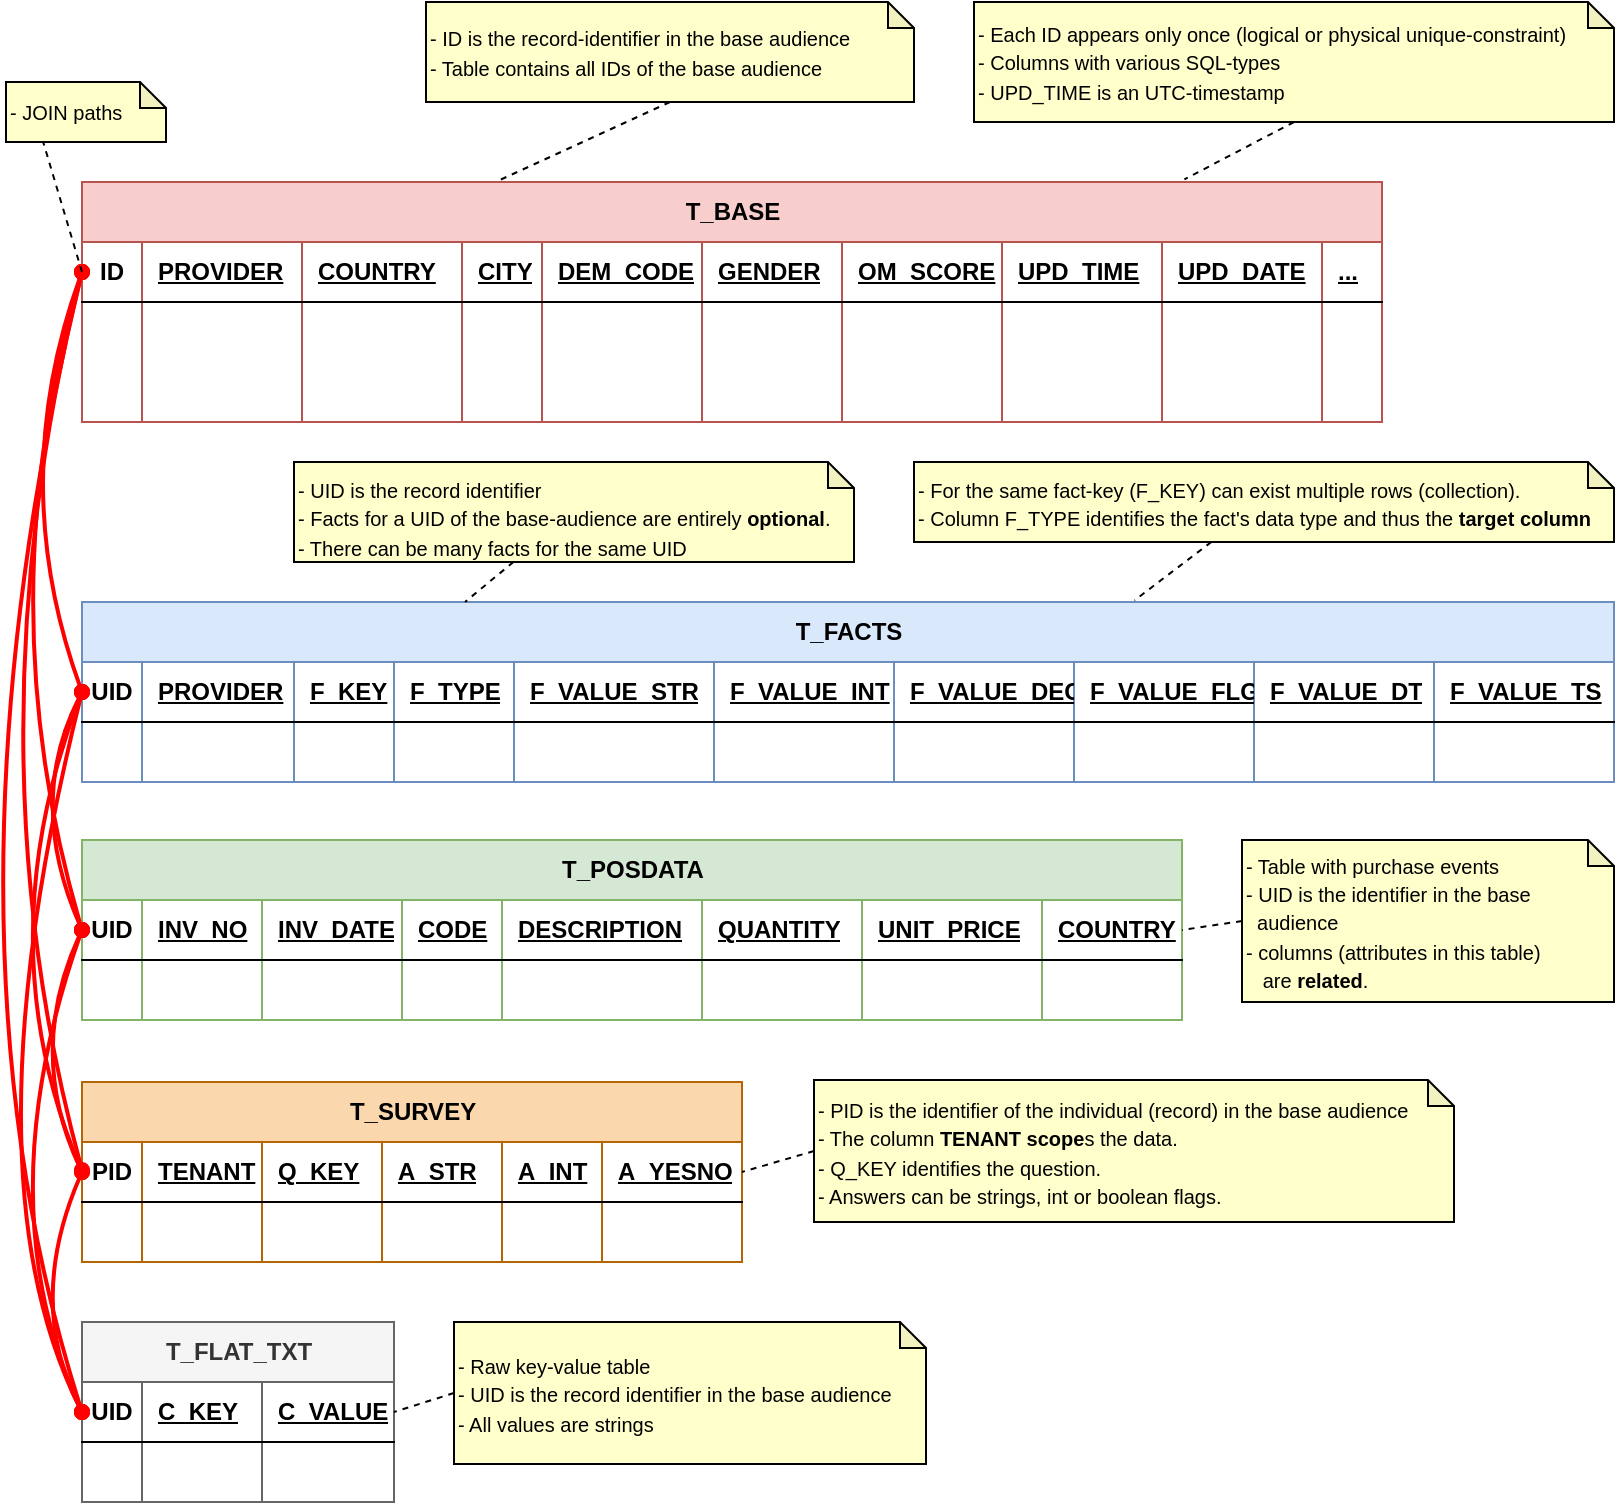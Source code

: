 <mxfile version="24.7.17">
  <diagram name="Overview" id="B6yHBA0yNes8BWCViT4E">
    <mxGraphModel dx="2382" dy="1668" grid="1" gridSize="10" guides="1" tooltips="1" connect="1" arrows="1" fold="1" page="1" pageScale="1" pageWidth="827" pageHeight="1169" math="0" shadow="0">
      <root>
        <mxCell id="0" />
        <mxCell id="1" parent="0" />
        <mxCell id="ZQgHA6llvRQHb0JGIl1u-1" value="T_BASE" style="shape=table;startSize=30;container=1;collapsible=1;childLayout=tableLayout;fixedRows=1;rowLines=0;fontStyle=1;align=center;resizeLast=1;html=1;fillColor=#f8cecc;strokeColor=#b85450;" vertex="1" parent="1">
          <mxGeometry x="48" y="160" width="650" height="120" as="geometry" />
        </mxCell>
        <mxCell id="ZQgHA6llvRQHb0JGIl1u-2" value="" style="shape=tableRow;horizontal=0;startSize=0;swimlaneHead=0;swimlaneBody=0;fillColor=none;collapsible=0;dropTarget=0;points=[[0,0.5],[1,0.5]];portConstraint=eastwest;top=0;left=0;right=0;bottom=1;" vertex="1" parent="ZQgHA6llvRQHb0JGIl1u-1">
          <mxGeometry y="30" width="650" height="30" as="geometry" />
        </mxCell>
        <mxCell id="ZQgHA6llvRQHb0JGIl1u-3" value="ID" style="shape=partialRectangle;connectable=0;fillColor=none;top=0;left=0;bottom=0;right=0;fontStyle=1;overflow=hidden;whiteSpace=wrap;html=1;" vertex="1" parent="ZQgHA6llvRQHb0JGIl1u-2">
          <mxGeometry width="30" height="30" as="geometry">
            <mxRectangle width="30" height="30" as="alternateBounds" />
          </mxGeometry>
        </mxCell>
        <mxCell id="ZQgHA6llvRQHb0JGIl1u-4" value="PROVIDER" style="shape=partialRectangle;connectable=0;fillColor=none;top=0;left=0;bottom=0;right=0;align=left;spacingLeft=6;fontStyle=5;overflow=hidden;whiteSpace=wrap;html=1;" vertex="1" parent="ZQgHA6llvRQHb0JGIl1u-2">
          <mxGeometry x="30" width="80" height="30" as="geometry">
            <mxRectangle width="80" height="30" as="alternateBounds" />
          </mxGeometry>
        </mxCell>
        <mxCell id="ZQgHA6llvRQHb0JGIl1u-14" value="COUNTRY" style="shape=partialRectangle;connectable=0;fillColor=none;top=0;left=0;bottom=0;right=0;align=left;spacingLeft=6;fontStyle=5;overflow=hidden;whiteSpace=wrap;html=1;" vertex="1" parent="ZQgHA6llvRQHb0JGIl1u-2">
          <mxGeometry x="110" width="80" height="30" as="geometry">
            <mxRectangle width="80" height="30" as="alternateBounds" />
          </mxGeometry>
        </mxCell>
        <mxCell id="ZQgHA6llvRQHb0JGIl1u-22" value="CITY" style="shape=partialRectangle;connectable=0;fillColor=none;top=0;left=0;bottom=0;right=0;align=left;spacingLeft=6;fontStyle=5;overflow=hidden;whiteSpace=wrap;html=1;" vertex="1" parent="ZQgHA6llvRQHb0JGIl1u-2">
          <mxGeometry x="190" width="40" height="30" as="geometry">
            <mxRectangle width="40" height="30" as="alternateBounds" />
          </mxGeometry>
        </mxCell>
        <mxCell id="ZQgHA6llvRQHb0JGIl1u-26" value="DEM_CODE" style="shape=partialRectangle;connectable=0;fillColor=none;top=0;left=0;bottom=0;right=0;align=left;spacingLeft=6;fontStyle=5;overflow=hidden;whiteSpace=wrap;html=1;" vertex="1" parent="ZQgHA6llvRQHb0JGIl1u-2">
          <mxGeometry x="230" width="80" height="30" as="geometry">
            <mxRectangle width="80" height="30" as="alternateBounds" />
          </mxGeometry>
        </mxCell>
        <mxCell id="ZQgHA6llvRQHb0JGIl1u-30" value="GENDER" style="shape=partialRectangle;connectable=0;fillColor=none;top=0;left=0;bottom=0;right=0;align=left;spacingLeft=6;fontStyle=5;overflow=hidden;whiteSpace=wrap;html=1;" vertex="1" parent="ZQgHA6llvRQHb0JGIl1u-2">
          <mxGeometry x="310" width="70" height="30" as="geometry">
            <mxRectangle width="70" height="30" as="alternateBounds" />
          </mxGeometry>
        </mxCell>
        <mxCell id="ZQgHA6llvRQHb0JGIl1u-34" value="OM_SCORE" style="shape=partialRectangle;connectable=0;fillColor=none;top=0;left=0;bottom=0;right=0;align=left;spacingLeft=6;fontStyle=5;overflow=hidden;whiteSpace=wrap;html=1;" vertex="1" parent="ZQgHA6llvRQHb0JGIl1u-2">
          <mxGeometry x="380" width="80" height="30" as="geometry">
            <mxRectangle width="80" height="30" as="alternateBounds" />
          </mxGeometry>
        </mxCell>
        <mxCell id="ZQgHA6llvRQHb0JGIl1u-38" value="UPD_TIME" style="shape=partialRectangle;connectable=0;fillColor=none;top=0;left=0;bottom=0;right=0;align=left;spacingLeft=6;fontStyle=5;overflow=hidden;whiteSpace=wrap;html=1;" vertex="1" parent="ZQgHA6llvRQHb0JGIl1u-2">
          <mxGeometry x="460" width="80" height="30" as="geometry">
            <mxRectangle width="80" height="30" as="alternateBounds" />
          </mxGeometry>
        </mxCell>
        <mxCell id="ZQgHA6llvRQHb0JGIl1u-42" value="UPD_DATE" style="shape=partialRectangle;connectable=0;fillColor=none;top=0;left=0;bottom=0;right=0;align=left;spacingLeft=6;fontStyle=5;overflow=hidden;whiteSpace=wrap;html=1;" vertex="1" parent="ZQgHA6llvRQHb0JGIl1u-2">
          <mxGeometry x="540" width="80" height="30" as="geometry">
            <mxRectangle width="80" height="30" as="alternateBounds" />
          </mxGeometry>
        </mxCell>
        <mxCell id="ZQgHA6llvRQHb0JGIl1u-46" value="..." style="shape=partialRectangle;connectable=0;fillColor=none;top=0;left=0;bottom=0;right=0;align=left;spacingLeft=6;fontStyle=5;overflow=hidden;whiteSpace=wrap;html=1;" vertex="1" parent="ZQgHA6llvRQHb0JGIl1u-2">
          <mxGeometry x="620" width="30" height="30" as="geometry">
            <mxRectangle width="30" height="30" as="alternateBounds" />
          </mxGeometry>
        </mxCell>
        <mxCell id="ZQgHA6llvRQHb0JGIl1u-5" value="" style="shape=tableRow;horizontal=0;startSize=0;swimlaneHead=0;swimlaneBody=0;fillColor=none;collapsible=0;dropTarget=0;points=[[0,0.5],[1,0.5]];portConstraint=eastwest;top=0;left=0;right=0;bottom=0;" vertex="1" parent="ZQgHA6llvRQHb0JGIl1u-1">
          <mxGeometry y="60" width="650" height="30" as="geometry" />
        </mxCell>
        <mxCell id="ZQgHA6llvRQHb0JGIl1u-6" value="" style="shape=partialRectangle;connectable=0;fillColor=none;top=0;left=0;bottom=0;right=0;editable=1;overflow=hidden;whiteSpace=wrap;html=1;" vertex="1" parent="ZQgHA6llvRQHb0JGIl1u-5">
          <mxGeometry width="30" height="30" as="geometry">
            <mxRectangle width="30" height="30" as="alternateBounds" />
          </mxGeometry>
        </mxCell>
        <mxCell id="ZQgHA6llvRQHb0JGIl1u-7" value="" style="shape=partialRectangle;connectable=0;fillColor=none;top=0;left=0;bottom=0;right=0;align=left;spacingLeft=6;overflow=hidden;whiteSpace=wrap;html=1;" vertex="1" parent="ZQgHA6llvRQHb0JGIl1u-5">
          <mxGeometry x="30" width="80" height="30" as="geometry">
            <mxRectangle width="80" height="30" as="alternateBounds" />
          </mxGeometry>
        </mxCell>
        <mxCell id="ZQgHA6llvRQHb0JGIl1u-15" style="shape=partialRectangle;connectable=0;fillColor=none;top=0;left=0;bottom=0;right=0;align=left;spacingLeft=6;overflow=hidden;whiteSpace=wrap;html=1;" vertex="1" parent="ZQgHA6llvRQHb0JGIl1u-5">
          <mxGeometry x="110" width="80" height="30" as="geometry">
            <mxRectangle width="80" height="30" as="alternateBounds" />
          </mxGeometry>
        </mxCell>
        <mxCell id="ZQgHA6llvRQHb0JGIl1u-23" style="shape=partialRectangle;connectable=0;fillColor=none;top=0;left=0;bottom=0;right=0;align=left;spacingLeft=6;overflow=hidden;whiteSpace=wrap;html=1;" vertex="1" parent="ZQgHA6llvRQHb0JGIl1u-5">
          <mxGeometry x="190" width="40" height="30" as="geometry">
            <mxRectangle width="40" height="30" as="alternateBounds" />
          </mxGeometry>
        </mxCell>
        <mxCell id="ZQgHA6llvRQHb0JGIl1u-27" style="shape=partialRectangle;connectable=0;fillColor=none;top=0;left=0;bottom=0;right=0;align=left;spacingLeft=6;overflow=hidden;whiteSpace=wrap;html=1;" vertex="1" parent="ZQgHA6llvRQHb0JGIl1u-5">
          <mxGeometry x="230" width="80" height="30" as="geometry">
            <mxRectangle width="80" height="30" as="alternateBounds" />
          </mxGeometry>
        </mxCell>
        <mxCell id="ZQgHA6llvRQHb0JGIl1u-31" style="shape=partialRectangle;connectable=0;fillColor=none;top=0;left=0;bottom=0;right=0;align=left;spacingLeft=6;overflow=hidden;whiteSpace=wrap;html=1;" vertex="1" parent="ZQgHA6llvRQHb0JGIl1u-5">
          <mxGeometry x="310" width="70" height="30" as="geometry">
            <mxRectangle width="70" height="30" as="alternateBounds" />
          </mxGeometry>
        </mxCell>
        <mxCell id="ZQgHA6llvRQHb0JGIl1u-35" style="shape=partialRectangle;connectable=0;fillColor=none;top=0;left=0;bottom=0;right=0;align=left;spacingLeft=6;overflow=hidden;whiteSpace=wrap;html=1;" vertex="1" parent="ZQgHA6llvRQHb0JGIl1u-5">
          <mxGeometry x="380" width="80" height="30" as="geometry">
            <mxRectangle width="80" height="30" as="alternateBounds" />
          </mxGeometry>
        </mxCell>
        <mxCell id="ZQgHA6llvRQHb0JGIl1u-39" style="shape=partialRectangle;connectable=0;fillColor=none;top=0;left=0;bottom=0;right=0;align=left;spacingLeft=6;overflow=hidden;whiteSpace=wrap;html=1;" vertex="1" parent="ZQgHA6llvRQHb0JGIl1u-5">
          <mxGeometry x="460" width="80" height="30" as="geometry">
            <mxRectangle width="80" height="30" as="alternateBounds" />
          </mxGeometry>
        </mxCell>
        <mxCell id="ZQgHA6llvRQHb0JGIl1u-43" style="shape=partialRectangle;connectable=0;fillColor=none;top=0;left=0;bottom=0;right=0;align=left;spacingLeft=6;overflow=hidden;whiteSpace=wrap;html=1;" vertex="1" parent="ZQgHA6llvRQHb0JGIl1u-5">
          <mxGeometry x="540" width="80" height="30" as="geometry">
            <mxRectangle width="80" height="30" as="alternateBounds" />
          </mxGeometry>
        </mxCell>
        <mxCell id="ZQgHA6llvRQHb0JGIl1u-47" style="shape=partialRectangle;connectable=0;fillColor=none;top=0;left=0;bottom=0;right=0;align=left;spacingLeft=6;overflow=hidden;whiteSpace=wrap;html=1;" vertex="1" parent="ZQgHA6llvRQHb0JGIl1u-5">
          <mxGeometry x="620" width="30" height="30" as="geometry">
            <mxRectangle width="30" height="30" as="alternateBounds" />
          </mxGeometry>
        </mxCell>
        <mxCell id="ZQgHA6llvRQHb0JGIl1u-11" value="" style="shape=tableRow;horizontal=0;startSize=0;swimlaneHead=0;swimlaneBody=0;fillColor=none;collapsible=0;dropTarget=0;points=[[0,0.5],[1,0.5]];portConstraint=eastwest;top=0;left=0;right=0;bottom=0;" vertex="1" parent="ZQgHA6llvRQHb0JGIl1u-1">
          <mxGeometry y="90" width="650" height="30" as="geometry" />
        </mxCell>
        <mxCell id="ZQgHA6llvRQHb0JGIl1u-12" value="" style="shape=partialRectangle;connectable=0;fillColor=none;top=0;left=0;bottom=0;right=0;editable=1;overflow=hidden;whiteSpace=wrap;html=1;" vertex="1" parent="ZQgHA6llvRQHb0JGIl1u-11">
          <mxGeometry width="30" height="30" as="geometry">
            <mxRectangle width="30" height="30" as="alternateBounds" />
          </mxGeometry>
        </mxCell>
        <mxCell id="ZQgHA6llvRQHb0JGIl1u-13" value="" style="shape=partialRectangle;connectable=0;fillColor=none;top=0;left=0;bottom=0;right=0;align=left;spacingLeft=6;overflow=hidden;whiteSpace=wrap;html=1;" vertex="1" parent="ZQgHA6llvRQHb0JGIl1u-11">
          <mxGeometry x="30" width="80" height="30" as="geometry">
            <mxRectangle width="80" height="30" as="alternateBounds" />
          </mxGeometry>
        </mxCell>
        <mxCell id="ZQgHA6llvRQHb0JGIl1u-17" style="shape=partialRectangle;connectable=0;fillColor=none;top=0;left=0;bottom=0;right=0;align=left;spacingLeft=6;overflow=hidden;whiteSpace=wrap;html=1;" vertex="1" parent="ZQgHA6llvRQHb0JGIl1u-11">
          <mxGeometry x="110" width="80" height="30" as="geometry">
            <mxRectangle width="80" height="30" as="alternateBounds" />
          </mxGeometry>
        </mxCell>
        <mxCell id="ZQgHA6llvRQHb0JGIl1u-25" style="shape=partialRectangle;connectable=0;fillColor=none;top=0;left=0;bottom=0;right=0;align=left;spacingLeft=6;overflow=hidden;whiteSpace=wrap;html=1;" vertex="1" parent="ZQgHA6llvRQHb0JGIl1u-11">
          <mxGeometry x="190" width="40" height="30" as="geometry">
            <mxRectangle width="40" height="30" as="alternateBounds" />
          </mxGeometry>
        </mxCell>
        <mxCell id="ZQgHA6llvRQHb0JGIl1u-29" style="shape=partialRectangle;connectable=0;fillColor=none;top=0;left=0;bottom=0;right=0;align=left;spacingLeft=6;overflow=hidden;whiteSpace=wrap;html=1;" vertex="1" parent="ZQgHA6llvRQHb0JGIl1u-11">
          <mxGeometry x="230" width="80" height="30" as="geometry">
            <mxRectangle width="80" height="30" as="alternateBounds" />
          </mxGeometry>
        </mxCell>
        <mxCell id="ZQgHA6llvRQHb0JGIl1u-33" style="shape=partialRectangle;connectable=0;fillColor=none;top=0;left=0;bottom=0;right=0;align=left;spacingLeft=6;overflow=hidden;whiteSpace=wrap;html=1;" vertex="1" parent="ZQgHA6llvRQHb0JGIl1u-11">
          <mxGeometry x="310" width="70" height="30" as="geometry">
            <mxRectangle width="70" height="30" as="alternateBounds" />
          </mxGeometry>
        </mxCell>
        <mxCell id="ZQgHA6llvRQHb0JGIl1u-37" style="shape=partialRectangle;connectable=0;fillColor=none;top=0;left=0;bottom=0;right=0;align=left;spacingLeft=6;overflow=hidden;whiteSpace=wrap;html=1;" vertex="1" parent="ZQgHA6llvRQHb0JGIl1u-11">
          <mxGeometry x="380" width="80" height="30" as="geometry">
            <mxRectangle width="80" height="30" as="alternateBounds" />
          </mxGeometry>
        </mxCell>
        <mxCell id="ZQgHA6llvRQHb0JGIl1u-41" style="shape=partialRectangle;connectable=0;fillColor=none;top=0;left=0;bottom=0;right=0;align=left;spacingLeft=6;overflow=hidden;whiteSpace=wrap;html=1;" vertex="1" parent="ZQgHA6llvRQHb0JGIl1u-11">
          <mxGeometry x="460" width="80" height="30" as="geometry">
            <mxRectangle width="80" height="30" as="alternateBounds" />
          </mxGeometry>
        </mxCell>
        <mxCell id="ZQgHA6llvRQHb0JGIl1u-45" style="shape=partialRectangle;connectable=0;fillColor=none;top=0;left=0;bottom=0;right=0;align=left;spacingLeft=6;overflow=hidden;whiteSpace=wrap;html=1;" vertex="1" parent="ZQgHA6llvRQHb0JGIl1u-11">
          <mxGeometry x="540" width="80" height="30" as="geometry">
            <mxRectangle width="80" height="30" as="alternateBounds" />
          </mxGeometry>
        </mxCell>
        <mxCell id="ZQgHA6llvRQHb0JGIl1u-49" style="shape=partialRectangle;connectable=0;fillColor=none;top=0;left=0;bottom=0;right=0;align=left;spacingLeft=6;overflow=hidden;whiteSpace=wrap;html=1;" vertex="1" parent="ZQgHA6llvRQHb0JGIl1u-11">
          <mxGeometry x="620" width="30" height="30" as="geometry">
            <mxRectangle width="30" height="30" as="alternateBounds" />
          </mxGeometry>
        </mxCell>
        <mxCell id="ZQgHA6llvRQHb0JGIl1u-54" value="T_FACTS" style="shape=table;startSize=30;container=1;collapsible=1;childLayout=tableLayout;fixedRows=1;rowLines=0;fontStyle=1;align=center;resizeLast=1;html=1;fillColor=#dae8fc;strokeColor=#6c8ebf;" vertex="1" parent="1">
          <mxGeometry x="48" y="370" width="766.0" height="90" as="geometry" />
        </mxCell>
        <mxCell id="ZQgHA6llvRQHb0JGIl1u-55" value="" style="shape=tableRow;horizontal=0;startSize=0;swimlaneHead=0;swimlaneBody=0;fillColor=none;collapsible=0;dropTarget=0;points=[[0,0.5],[1,0.5]];portConstraint=eastwest;top=0;left=0;right=0;bottom=1;" vertex="1" parent="ZQgHA6llvRQHb0JGIl1u-54">
          <mxGeometry y="30" width="766.0" height="30" as="geometry" />
        </mxCell>
        <mxCell id="ZQgHA6llvRQHb0JGIl1u-56" value="UID" style="shape=partialRectangle;connectable=0;fillColor=none;top=0;left=0;bottom=0;right=0;fontStyle=1;overflow=hidden;whiteSpace=wrap;html=1;" vertex="1" parent="ZQgHA6llvRQHb0JGIl1u-55">
          <mxGeometry width="30" height="30" as="geometry">
            <mxRectangle width="30" height="30" as="alternateBounds" />
          </mxGeometry>
        </mxCell>
        <mxCell id="ZQgHA6llvRQHb0JGIl1u-57" value="PROVIDER" style="shape=partialRectangle;connectable=0;fillColor=none;top=0;left=0;bottom=0;right=0;align=left;spacingLeft=6;fontStyle=5;overflow=hidden;whiteSpace=wrap;html=1;" vertex="1" parent="ZQgHA6llvRQHb0JGIl1u-55">
          <mxGeometry x="30" width="76" height="30" as="geometry">
            <mxRectangle width="76" height="30" as="alternateBounds" />
          </mxGeometry>
        </mxCell>
        <mxCell id="ZQgHA6llvRQHb0JGIl1u-58" value="F_KEY" style="shape=partialRectangle;connectable=0;fillColor=none;top=0;left=0;bottom=0;right=0;align=left;spacingLeft=6;fontStyle=5;overflow=hidden;whiteSpace=wrap;html=1;" vertex="1" parent="ZQgHA6llvRQHb0JGIl1u-55">
          <mxGeometry x="106" width="50" height="30" as="geometry">
            <mxRectangle width="50" height="30" as="alternateBounds" />
          </mxGeometry>
        </mxCell>
        <mxCell id="ZQgHA6llvRQHb0JGIl1u-59" value="F_TYPE" style="shape=partialRectangle;connectable=0;fillColor=none;top=0;left=0;bottom=0;right=0;align=left;spacingLeft=6;fontStyle=5;overflow=hidden;whiteSpace=wrap;html=1;" vertex="1" parent="ZQgHA6llvRQHb0JGIl1u-55">
          <mxGeometry x="156" width="60" height="30" as="geometry">
            <mxRectangle width="60" height="30" as="alternateBounds" />
          </mxGeometry>
        </mxCell>
        <mxCell id="ZQgHA6llvRQHb0JGIl1u-60" value="F_VALUE_STR" style="shape=partialRectangle;connectable=0;fillColor=none;top=0;left=0;bottom=0;right=0;align=left;spacingLeft=6;fontStyle=5;overflow=hidden;whiteSpace=wrap;html=1;" vertex="1" parent="ZQgHA6llvRQHb0JGIl1u-55">
          <mxGeometry x="216" width="100" height="30" as="geometry">
            <mxRectangle width="100" height="30" as="alternateBounds" />
          </mxGeometry>
        </mxCell>
        <mxCell id="ZQgHA6llvRQHb0JGIl1u-61" value="F_VALUE_INT" style="shape=partialRectangle;connectable=0;fillColor=none;top=0;left=0;bottom=0;right=0;align=left;spacingLeft=6;fontStyle=5;overflow=hidden;whiteSpace=wrap;html=1;" vertex="1" parent="ZQgHA6llvRQHb0JGIl1u-55">
          <mxGeometry x="316" width="90" height="30" as="geometry">
            <mxRectangle width="90" height="30" as="alternateBounds" />
          </mxGeometry>
        </mxCell>
        <mxCell id="ZQgHA6llvRQHb0JGIl1u-62" value="F_VALUE_DEC" style="shape=partialRectangle;connectable=0;fillColor=none;top=0;left=0;bottom=0;right=0;align=left;spacingLeft=6;fontStyle=5;overflow=hidden;whiteSpace=wrap;html=1;" vertex="1" parent="ZQgHA6llvRQHb0JGIl1u-55">
          <mxGeometry x="406" width="90" height="30" as="geometry">
            <mxRectangle width="90" height="30" as="alternateBounds" />
          </mxGeometry>
        </mxCell>
        <mxCell id="ZQgHA6llvRQHb0JGIl1u-63" value="F_VALUE_FLG" style="shape=partialRectangle;connectable=0;fillColor=none;top=0;left=0;bottom=0;right=0;align=left;spacingLeft=6;fontStyle=5;overflow=hidden;whiteSpace=wrap;html=1;" vertex="1" parent="ZQgHA6llvRQHb0JGIl1u-55">
          <mxGeometry x="496" width="90.0" height="30" as="geometry">
            <mxRectangle width="90.0" height="30" as="alternateBounds" />
          </mxGeometry>
        </mxCell>
        <mxCell id="ZQgHA6llvRQHb0JGIl1u-64" value="F_VALUE_DT" style="shape=partialRectangle;connectable=0;fillColor=none;top=0;left=0;bottom=0;right=0;align=left;spacingLeft=6;fontStyle=5;overflow=hidden;whiteSpace=wrap;html=1;" vertex="1" parent="ZQgHA6llvRQHb0JGIl1u-55">
          <mxGeometry x="586.0" width="90.0" height="30" as="geometry">
            <mxRectangle width="90.0" height="30" as="alternateBounds" />
          </mxGeometry>
        </mxCell>
        <mxCell id="ZQgHA6llvRQHb0JGIl1u-65" value="F_VALUE_TS" style="shape=partialRectangle;connectable=0;fillColor=none;top=0;left=0;bottom=0;right=0;align=left;spacingLeft=6;fontStyle=5;overflow=hidden;whiteSpace=wrap;html=1;" vertex="1" parent="ZQgHA6llvRQHb0JGIl1u-55">
          <mxGeometry x="676" width="90.0" height="30" as="geometry">
            <mxRectangle width="90.0" height="30" as="alternateBounds" />
          </mxGeometry>
        </mxCell>
        <mxCell id="ZQgHA6llvRQHb0JGIl1u-66" value="" style="shape=tableRow;horizontal=0;startSize=0;swimlaneHead=0;swimlaneBody=0;fillColor=none;collapsible=0;dropTarget=0;points=[[0,0.5],[1,0.5]];portConstraint=eastwest;top=0;left=0;right=0;bottom=0;" vertex="1" parent="ZQgHA6llvRQHb0JGIl1u-54">
          <mxGeometry y="60" width="766.0" height="30" as="geometry" />
        </mxCell>
        <mxCell id="ZQgHA6llvRQHb0JGIl1u-67" value="" style="shape=partialRectangle;connectable=0;fillColor=none;top=0;left=0;bottom=0;right=0;editable=1;overflow=hidden;whiteSpace=wrap;html=1;" vertex="1" parent="ZQgHA6llvRQHb0JGIl1u-66">
          <mxGeometry width="30" height="30" as="geometry">
            <mxRectangle width="30" height="30" as="alternateBounds" />
          </mxGeometry>
        </mxCell>
        <mxCell id="ZQgHA6llvRQHb0JGIl1u-68" value="" style="shape=partialRectangle;connectable=0;fillColor=none;top=0;left=0;bottom=0;right=0;align=left;spacingLeft=6;overflow=hidden;whiteSpace=wrap;html=1;" vertex="1" parent="ZQgHA6llvRQHb0JGIl1u-66">
          <mxGeometry x="30" width="76" height="30" as="geometry">
            <mxRectangle width="76" height="30" as="alternateBounds" />
          </mxGeometry>
        </mxCell>
        <mxCell id="ZQgHA6llvRQHb0JGIl1u-69" style="shape=partialRectangle;connectable=0;fillColor=none;top=0;left=0;bottom=0;right=0;align=left;spacingLeft=6;overflow=hidden;whiteSpace=wrap;html=1;" vertex="1" parent="ZQgHA6llvRQHb0JGIl1u-66">
          <mxGeometry x="106" width="50" height="30" as="geometry">
            <mxRectangle width="50" height="30" as="alternateBounds" />
          </mxGeometry>
        </mxCell>
        <mxCell id="ZQgHA6llvRQHb0JGIl1u-70" style="shape=partialRectangle;connectable=0;fillColor=none;top=0;left=0;bottom=0;right=0;align=left;spacingLeft=6;overflow=hidden;whiteSpace=wrap;html=1;" vertex="1" parent="ZQgHA6llvRQHb0JGIl1u-66">
          <mxGeometry x="156" width="60" height="30" as="geometry">
            <mxRectangle width="60" height="30" as="alternateBounds" />
          </mxGeometry>
        </mxCell>
        <mxCell id="ZQgHA6llvRQHb0JGIl1u-71" style="shape=partialRectangle;connectable=0;fillColor=none;top=0;left=0;bottom=0;right=0;align=left;spacingLeft=6;overflow=hidden;whiteSpace=wrap;html=1;" vertex="1" parent="ZQgHA6llvRQHb0JGIl1u-66">
          <mxGeometry x="216" width="100" height="30" as="geometry">
            <mxRectangle width="100" height="30" as="alternateBounds" />
          </mxGeometry>
        </mxCell>
        <mxCell id="ZQgHA6llvRQHb0JGIl1u-72" style="shape=partialRectangle;connectable=0;fillColor=none;top=0;left=0;bottom=0;right=0;align=left;spacingLeft=6;overflow=hidden;whiteSpace=wrap;html=1;" vertex="1" parent="ZQgHA6llvRQHb0JGIl1u-66">
          <mxGeometry x="316" width="90" height="30" as="geometry">
            <mxRectangle width="90" height="30" as="alternateBounds" />
          </mxGeometry>
        </mxCell>
        <mxCell id="ZQgHA6llvRQHb0JGIl1u-73" style="shape=partialRectangle;connectable=0;fillColor=none;top=0;left=0;bottom=0;right=0;align=left;spacingLeft=6;overflow=hidden;whiteSpace=wrap;html=1;" vertex="1" parent="ZQgHA6llvRQHb0JGIl1u-66">
          <mxGeometry x="406" width="90" height="30" as="geometry">
            <mxRectangle width="90" height="30" as="alternateBounds" />
          </mxGeometry>
        </mxCell>
        <mxCell id="ZQgHA6llvRQHb0JGIl1u-74" style="shape=partialRectangle;connectable=0;fillColor=none;top=0;left=0;bottom=0;right=0;align=left;spacingLeft=6;overflow=hidden;whiteSpace=wrap;html=1;" vertex="1" parent="ZQgHA6llvRQHb0JGIl1u-66">
          <mxGeometry x="496" width="90.0" height="30" as="geometry">
            <mxRectangle width="90.0" height="30" as="alternateBounds" />
          </mxGeometry>
        </mxCell>
        <mxCell id="ZQgHA6llvRQHb0JGIl1u-75" style="shape=partialRectangle;connectable=0;fillColor=none;top=0;left=0;bottom=0;right=0;align=left;spacingLeft=6;overflow=hidden;whiteSpace=wrap;html=1;" vertex="1" parent="ZQgHA6llvRQHb0JGIl1u-66">
          <mxGeometry x="586.0" width="90.0" height="30" as="geometry">
            <mxRectangle width="90.0" height="30" as="alternateBounds" />
          </mxGeometry>
        </mxCell>
        <mxCell id="ZQgHA6llvRQHb0JGIl1u-76" style="shape=partialRectangle;connectable=0;fillColor=none;top=0;left=0;bottom=0;right=0;align=left;spacingLeft=6;overflow=hidden;whiteSpace=wrap;html=1;" vertex="1" parent="ZQgHA6llvRQHb0JGIl1u-66">
          <mxGeometry x="676" width="90.0" height="30" as="geometry">
            <mxRectangle width="90.0" height="30" as="alternateBounds" />
          </mxGeometry>
        </mxCell>
        <mxCell id="ZQgHA6llvRQHb0JGIl1u-88" value="&lt;div&gt;&lt;span style=&quot;font-size: 10px; background-color: initial;&quot;&gt;- Each ID appears only once&lt;/span&gt;&lt;span style=&quot;font-size: 10px; background-color: initial;&quot;&gt;&amp;nbsp;(logical or physical unique-constraint)&lt;/span&gt;&lt;/div&gt;&lt;div&gt;&lt;div&gt;&lt;span style=&quot;font-size: 10px;&quot;&gt;- Columns with various SQL-types&lt;/span&gt;&lt;/div&gt;&lt;div&gt;&lt;span style=&quot;font-size: 10px;&quot;&gt;- UPD_TIME is an UTC-timestamp&lt;/span&gt;&lt;/div&gt;&lt;/div&gt;" style="shape=note;whiteSpace=wrap;html=1;backgroundOutline=1;darkOpacity=0.05;size=13;labelBackgroundColor=none;fillColor=#FFFFCC;gradientColor=none;align=left;verticalAlign=middle;" vertex="1" parent="1">
          <mxGeometry x="494" y="70" width="320" height="60" as="geometry" />
        </mxCell>
        <mxCell id="ZQgHA6llvRQHb0JGIl1u-89" style="rounded=0;orthogonalLoop=1;jettySize=auto;html=1;entryX=0.848;entryY=-0.011;entryDx=0;entryDy=0;dashed=1;endArrow=none;endFill=0;exitX=0.5;exitY=1;exitDx=0;exitDy=0;exitPerimeter=0;entryPerimeter=0;" edge="1" parent="1" source="ZQgHA6llvRQHb0JGIl1u-88" target="ZQgHA6llvRQHb0JGIl1u-1">
          <mxGeometry relative="1" as="geometry" />
        </mxCell>
        <mxCell id="ZQgHA6llvRQHb0JGIl1u-90" value="&lt;div&gt;&lt;span style=&quot;font-size: 10px;&quot;&gt;-&amp;nbsp;&lt;/span&gt;&lt;span style=&quot;background-color: initial; font-size: 10px;&quot;&gt;For the same fact-key (F_KEY) can exist&amp;nbsp;&lt;/span&gt;&lt;span style=&quot;background-color: initial; font-size: 10px;&quot;&gt;multiple rows (collection).&lt;/span&gt;&lt;/div&gt;&lt;div&gt;&lt;span style=&quot;font-size: 10px; background-color: initial;&quot;&gt;- Column F_TYPE identifies the fact&#39;s data type and thus the &lt;b&gt;target column&lt;/b&gt;&lt;/span&gt;&lt;/div&gt;" style="shape=note;whiteSpace=wrap;html=1;backgroundOutline=1;darkOpacity=0.05;size=13;labelBackgroundColor=none;fillColor=#FFFFCC;gradientColor=none;align=left;verticalAlign=top;" vertex="1" parent="1">
          <mxGeometry x="464" y="300" width="350" height="40" as="geometry" />
        </mxCell>
        <mxCell id="ZQgHA6llvRQHb0JGIl1u-92" style="rounded=0;orthogonalLoop=1;jettySize=auto;html=1;entryX=0.25;entryY=0;entryDx=0;entryDy=0;endArrow=none;endFill=0;dashed=1;" edge="1" parent="1" source="ZQgHA6llvRQHb0JGIl1u-91" target="ZQgHA6llvRQHb0JGIl1u-54">
          <mxGeometry relative="1" as="geometry" />
        </mxCell>
        <mxCell id="ZQgHA6llvRQHb0JGIl1u-91" value="&lt;div&gt;&lt;span style=&quot;font-size: 10px;&quot;&gt;- UID is the record identifier&lt;/span&gt;&lt;/div&gt;&lt;span style=&quot;font-size: 10px;&quot;&gt;- Facts for a UID of the base-&lt;/span&gt;&lt;span style=&quot;font-size: 10px; background-color: initial;&quot;&gt;audience are entirely &lt;b&gt;optional&lt;/b&gt;.&lt;/span&gt;&lt;div&gt;&lt;span style=&quot;font-size: 10px;&quot;&gt;- There can be many facts for the same UID&lt;/span&gt;&lt;/div&gt;" style="shape=note;whiteSpace=wrap;html=1;backgroundOutline=1;darkOpacity=0.05;size=13;labelBackgroundColor=none;fillColor=#FFFFCC;gradientColor=none;align=left;verticalAlign=top;" vertex="1" parent="1">
          <mxGeometry x="154" y="300" width="280" height="50" as="geometry" />
        </mxCell>
        <mxCell id="ZQgHA6llvRQHb0JGIl1u-93" style="rounded=0;orthogonalLoop=1;jettySize=auto;html=1;dashed=1;endArrow=none;endFill=0;entryX=0.687;entryY=-0.009;entryDx=0;entryDy=0;entryPerimeter=0;" edge="1" parent="1" source="ZQgHA6llvRQHb0JGIl1u-90" target="ZQgHA6llvRQHb0JGIl1u-54">
          <mxGeometry relative="1" as="geometry">
            <mxPoint x="604" y="370" as="targetPoint" />
          </mxGeometry>
        </mxCell>
        <mxCell id="ZQgHA6llvRQHb0JGIl1u-94" value="T_POSDATA" style="shape=table;startSize=30;container=1;collapsible=1;childLayout=tableLayout;fixedRows=1;rowLines=0;fontStyle=1;align=center;resizeLast=1;html=1;fillColor=#d5e8d4;strokeColor=#82b366;" vertex="1" parent="1">
          <mxGeometry x="48" y="489" width="550.0" height="90" as="geometry" />
        </mxCell>
        <mxCell id="ZQgHA6llvRQHb0JGIl1u-95" value="" style="shape=tableRow;horizontal=0;startSize=0;swimlaneHead=0;swimlaneBody=0;fillColor=none;collapsible=0;dropTarget=0;points=[[0,0.5],[1,0.5]];portConstraint=eastwest;top=0;left=0;right=0;bottom=1;" vertex="1" parent="ZQgHA6llvRQHb0JGIl1u-94">
          <mxGeometry y="30" width="550.0" height="30" as="geometry" />
        </mxCell>
        <mxCell id="ZQgHA6llvRQHb0JGIl1u-96" value="UID" style="shape=partialRectangle;connectable=0;fillColor=none;top=0;left=0;bottom=0;right=0;fontStyle=1;overflow=hidden;whiteSpace=wrap;html=1;" vertex="1" parent="ZQgHA6llvRQHb0JGIl1u-95">
          <mxGeometry width="30" height="30" as="geometry">
            <mxRectangle width="30" height="30" as="alternateBounds" />
          </mxGeometry>
        </mxCell>
        <mxCell id="ZQgHA6llvRQHb0JGIl1u-97" value="INV_NO" style="shape=partialRectangle;connectable=0;fillColor=none;top=0;left=0;bottom=0;right=0;align=left;spacingLeft=6;fontStyle=5;overflow=hidden;whiteSpace=wrap;html=1;" vertex="1" parent="ZQgHA6llvRQHb0JGIl1u-95">
          <mxGeometry x="30" width="60" height="30" as="geometry">
            <mxRectangle width="60" height="30" as="alternateBounds" />
          </mxGeometry>
        </mxCell>
        <mxCell id="ZQgHA6llvRQHb0JGIl1u-98" value="INV_DATE" style="shape=partialRectangle;connectable=0;fillColor=none;top=0;left=0;bottom=0;right=0;align=left;spacingLeft=6;fontStyle=5;overflow=hidden;whiteSpace=wrap;html=1;" vertex="1" parent="ZQgHA6llvRQHb0JGIl1u-95">
          <mxGeometry x="90" width="70" height="30" as="geometry">
            <mxRectangle width="70" height="30" as="alternateBounds" />
          </mxGeometry>
        </mxCell>
        <mxCell id="ZQgHA6llvRQHb0JGIl1u-99" value="CODE" style="shape=partialRectangle;connectable=0;fillColor=none;top=0;left=0;bottom=0;right=0;align=left;spacingLeft=6;fontStyle=5;overflow=hidden;whiteSpace=wrap;html=1;" vertex="1" parent="ZQgHA6llvRQHb0JGIl1u-95">
          <mxGeometry x="160" width="50" height="30" as="geometry">
            <mxRectangle width="50" height="30" as="alternateBounds" />
          </mxGeometry>
        </mxCell>
        <mxCell id="ZQgHA6llvRQHb0JGIl1u-100" value="DESCRIPTION" style="shape=partialRectangle;connectable=0;fillColor=none;top=0;left=0;bottom=0;right=0;align=left;spacingLeft=6;fontStyle=5;overflow=hidden;whiteSpace=wrap;html=1;" vertex="1" parent="ZQgHA6llvRQHb0JGIl1u-95">
          <mxGeometry x="210" width="100" height="30" as="geometry">
            <mxRectangle width="100" height="30" as="alternateBounds" />
          </mxGeometry>
        </mxCell>
        <mxCell id="ZQgHA6llvRQHb0JGIl1u-101" value="QUANTITY" style="shape=partialRectangle;connectable=0;fillColor=none;top=0;left=0;bottom=0;right=0;align=left;spacingLeft=6;fontStyle=5;overflow=hidden;whiteSpace=wrap;html=1;" vertex="1" parent="ZQgHA6llvRQHb0JGIl1u-95">
          <mxGeometry x="310" width="80.0" height="30" as="geometry">
            <mxRectangle width="80.0" height="30" as="alternateBounds" />
          </mxGeometry>
        </mxCell>
        <mxCell id="ZQgHA6llvRQHb0JGIl1u-102" value="UNIT_PRICE" style="shape=partialRectangle;connectable=0;fillColor=none;top=0;left=0;bottom=0;right=0;align=left;spacingLeft=6;fontStyle=5;overflow=hidden;whiteSpace=wrap;html=1;" vertex="1" parent="ZQgHA6llvRQHb0JGIl1u-95">
          <mxGeometry x="390.0" width="90.0" height="30" as="geometry">
            <mxRectangle width="90.0" height="30" as="alternateBounds" />
          </mxGeometry>
        </mxCell>
        <mxCell id="ZQgHA6llvRQHb0JGIl1u-103" value="COUNTRY" style="shape=partialRectangle;connectable=0;fillColor=none;top=0;left=0;bottom=0;right=0;align=left;spacingLeft=6;fontStyle=5;overflow=hidden;whiteSpace=wrap;html=1;" vertex="1" parent="ZQgHA6llvRQHb0JGIl1u-95">
          <mxGeometry x="480" width="70.0" height="30" as="geometry">
            <mxRectangle width="70.0" height="30" as="alternateBounds" />
          </mxGeometry>
        </mxCell>
        <mxCell id="ZQgHA6llvRQHb0JGIl1u-106" value="" style="shape=tableRow;horizontal=0;startSize=0;swimlaneHead=0;swimlaneBody=0;fillColor=none;collapsible=0;dropTarget=0;points=[[0,0.5],[1,0.5]];portConstraint=eastwest;top=0;left=0;right=0;bottom=0;" vertex="1" parent="ZQgHA6llvRQHb0JGIl1u-94">
          <mxGeometry y="60" width="550.0" height="30" as="geometry" />
        </mxCell>
        <mxCell id="ZQgHA6llvRQHb0JGIl1u-107" value="" style="shape=partialRectangle;connectable=0;fillColor=none;top=0;left=0;bottom=0;right=0;editable=1;overflow=hidden;whiteSpace=wrap;html=1;" vertex="1" parent="ZQgHA6llvRQHb0JGIl1u-106">
          <mxGeometry width="30" height="30" as="geometry">
            <mxRectangle width="30" height="30" as="alternateBounds" />
          </mxGeometry>
        </mxCell>
        <mxCell id="ZQgHA6llvRQHb0JGIl1u-108" value="" style="shape=partialRectangle;connectable=0;fillColor=none;top=0;left=0;bottom=0;right=0;align=left;spacingLeft=6;overflow=hidden;whiteSpace=wrap;html=1;" vertex="1" parent="ZQgHA6llvRQHb0JGIl1u-106">
          <mxGeometry x="30" width="60" height="30" as="geometry">
            <mxRectangle width="60" height="30" as="alternateBounds" />
          </mxGeometry>
        </mxCell>
        <mxCell id="ZQgHA6llvRQHb0JGIl1u-109" style="shape=partialRectangle;connectable=0;fillColor=none;top=0;left=0;bottom=0;right=0;align=left;spacingLeft=6;overflow=hidden;whiteSpace=wrap;html=1;" vertex="1" parent="ZQgHA6llvRQHb0JGIl1u-106">
          <mxGeometry x="90" width="70" height="30" as="geometry">
            <mxRectangle width="70" height="30" as="alternateBounds" />
          </mxGeometry>
        </mxCell>
        <mxCell id="ZQgHA6llvRQHb0JGIl1u-110" style="shape=partialRectangle;connectable=0;fillColor=none;top=0;left=0;bottom=0;right=0;align=left;spacingLeft=6;overflow=hidden;whiteSpace=wrap;html=1;" vertex="1" parent="ZQgHA6llvRQHb0JGIl1u-106">
          <mxGeometry x="160" width="50" height="30" as="geometry">
            <mxRectangle width="50" height="30" as="alternateBounds" />
          </mxGeometry>
        </mxCell>
        <mxCell id="ZQgHA6llvRQHb0JGIl1u-111" style="shape=partialRectangle;connectable=0;fillColor=none;top=0;left=0;bottom=0;right=0;align=left;spacingLeft=6;overflow=hidden;whiteSpace=wrap;html=1;" vertex="1" parent="ZQgHA6llvRQHb0JGIl1u-106">
          <mxGeometry x="210" width="100" height="30" as="geometry">
            <mxRectangle width="100" height="30" as="alternateBounds" />
          </mxGeometry>
        </mxCell>
        <mxCell id="ZQgHA6llvRQHb0JGIl1u-112" style="shape=partialRectangle;connectable=0;fillColor=none;top=0;left=0;bottom=0;right=0;align=left;spacingLeft=6;overflow=hidden;whiteSpace=wrap;html=1;" vertex="1" parent="ZQgHA6llvRQHb0JGIl1u-106">
          <mxGeometry x="310" width="80.0" height="30" as="geometry">
            <mxRectangle width="80.0" height="30" as="alternateBounds" />
          </mxGeometry>
        </mxCell>
        <mxCell id="ZQgHA6llvRQHb0JGIl1u-113" style="shape=partialRectangle;connectable=0;fillColor=none;top=0;left=0;bottom=0;right=0;align=left;spacingLeft=6;overflow=hidden;whiteSpace=wrap;html=1;" vertex="1" parent="ZQgHA6llvRQHb0JGIl1u-106">
          <mxGeometry x="390.0" width="90.0" height="30" as="geometry">
            <mxRectangle width="90.0" height="30" as="alternateBounds" />
          </mxGeometry>
        </mxCell>
        <mxCell id="ZQgHA6llvRQHb0JGIl1u-114" style="shape=partialRectangle;connectable=0;fillColor=none;top=0;left=0;bottom=0;right=0;align=left;spacingLeft=6;overflow=hidden;whiteSpace=wrap;html=1;" vertex="1" parent="ZQgHA6llvRQHb0JGIl1u-106">
          <mxGeometry x="480" width="70.0" height="30" as="geometry">
            <mxRectangle width="70.0" height="30" as="alternateBounds" />
          </mxGeometry>
        </mxCell>
        <mxCell id="ZQgHA6llvRQHb0JGIl1u-129" style="rounded=0;orthogonalLoop=1;jettySize=auto;html=1;entryX=1;entryY=0.5;entryDx=0;entryDy=0;dashed=1;endArrow=none;endFill=0;exitX=0;exitY=0.5;exitDx=0;exitDy=0;exitPerimeter=0;" edge="1" parent="1" source="ZQgHA6llvRQHb0JGIl1u-128" target="ZQgHA6llvRQHb0JGIl1u-95">
          <mxGeometry relative="1" as="geometry" />
        </mxCell>
        <mxCell id="ZQgHA6llvRQHb0JGIl1u-128" value="&lt;div&gt;&lt;span style=&quot;font-size: 10px;&quot;&gt;- Table with purchase events&lt;/span&gt;&lt;/div&gt;&lt;div&gt;&lt;span style=&quot;font-size: 10px;&quot;&gt;- UID is the identifier in the base&amp;nbsp;&lt;/span&gt;&lt;/div&gt;&lt;div&gt;&lt;span style=&quot;font-size: 10px;&quot;&gt;&amp;nbsp; audience&lt;/span&gt;&lt;/div&gt;&lt;div&gt;&lt;span style=&quot;background-color: initial; font-size: 10px;&quot;&gt;- columns (attributes in this table)&amp;nbsp;&lt;/span&gt;&lt;/div&gt;&lt;div&gt;&lt;span style=&quot;background-color: initial; font-size: 10px;&quot;&gt;&amp;nbsp; &amp;nbsp;are&lt;/span&gt;&lt;span style=&quot;background-color: initial; font-size: 10px;&quot;&gt;&amp;nbsp;&lt;/span&gt;&lt;b style=&quot;background-color: initial; font-size: 10px;&quot;&gt;related&lt;/b&gt;&lt;span style=&quot;background-color: initial; font-size: 10px;&quot;&gt;.&lt;/span&gt;&lt;/div&gt;" style="shape=note;whiteSpace=wrap;html=1;backgroundOutline=1;darkOpacity=0.05;size=13;labelBackgroundColor=none;fillColor=#FFFFCC;gradientColor=none;align=left;verticalAlign=middle;" vertex="1" parent="1">
          <mxGeometry x="628" y="489" width="186" height="81" as="geometry" />
        </mxCell>
        <mxCell id="ZQgHA6llvRQHb0JGIl1u-130" value="T_SURVEY" style="shape=table;startSize=30;container=1;collapsible=1;childLayout=tableLayout;fixedRows=1;rowLines=0;fontStyle=1;align=center;resizeLast=1;html=1;fillColor=#fad7ac;strokeColor=#b46504;" vertex="1" parent="1">
          <mxGeometry x="48" y="610" width="330.0" height="90" as="geometry" />
        </mxCell>
        <mxCell id="ZQgHA6llvRQHb0JGIl1u-131" value="" style="shape=tableRow;horizontal=0;startSize=0;swimlaneHead=0;swimlaneBody=0;fillColor=none;collapsible=0;dropTarget=0;points=[[0,0.5],[1,0.5]];portConstraint=eastwest;top=0;left=0;right=0;bottom=1;" vertex="1" parent="ZQgHA6llvRQHb0JGIl1u-130">
          <mxGeometry y="30" width="330.0" height="30" as="geometry" />
        </mxCell>
        <mxCell id="ZQgHA6llvRQHb0JGIl1u-132" value="PID" style="shape=partialRectangle;connectable=0;fillColor=none;top=0;left=0;bottom=0;right=0;fontStyle=1;overflow=hidden;whiteSpace=wrap;html=1;" vertex="1" parent="ZQgHA6llvRQHb0JGIl1u-131">
          <mxGeometry width="30" height="30" as="geometry">
            <mxRectangle width="30" height="30" as="alternateBounds" />
          </mxGeometry>
        </mxCell>
        <mxCell id="ZQgHA6llvRQHb0JGIl1u-133" value="TENANT" style="shape=partialRectangle;connectable=0;fillColor=none;top=0;left=0;bottom=0;right=0;align=left;spacingLeft=6;fontStyle=5;overflow=hidden;whiteSpace=wrap;html=1;" vertex="1" parent="ZQgHA6llvRQHb0JGIl1u-131">
          <mxGeometry x="30" width="60" height="30" as="geometry">
            <mxRectangle width="60" height="30" as="alternateBounds" />
          </mxGeometry>
        </mxCell>
        <mxCell id="ZQgHA6llvRQHb0JGIl1u-134" value="Q_KEY" style="shape=partialRectangle;connectable=0;fillColor=none;top=0;left=0;bottom=0;right=0;align=left;spacingLeft=6;fontStyle=5;overflow=hidden;whiteSpace=wrap;html=1;" vertex="1" parent="ZQgHA6llvRQHb0JGIl1u-131">
          <mxGeometry x="90" width="60" height="30" as="geometry">
            <mxRectangle width="60" height="30" as="alternateBounds" />
          </mxGeometry>
        </mxCell>
        <mxCell id="ZQgHA6llvRQHb0JGIl1u-135" value="A_STR" style="shape=partialRectangle;connectable=0;fillColor=none;top=0;left=0;bottom=0;right=0;align=left;spacingLeft=6;fontStyle=5;overflow=hidden;whiteSpace=wrap;html=1;" vertex="1" parent="ZQgHA6llvRQHb0JGIl1u-131">
          <mxGeometry x="150" width="60" height="30" as="geometry">
            <mxRectangle width="60" height="30" as="alternateBounds" />
          </mxGeometry>
        </mxCell>
        <mxCell id="ZQgHA6llvRQHb0JGIl1u-136" value="A_INT" style="shape=partialRectangle;connectable=0;fillColor=none;top=0;left=0;bottom=0;right=0;align=left;spacingLeft=6;fontStyle=5;overflow=hidden;whiteSpace=wrap;html=1;" vertex="1" parent="ZQgHA6llvRQHb0JGIl1u-131">
          <mxGeometry x="210" width="50" height="30" as="geometry">
            <mxRectangle width="50" height="30" as="alternateBounds" />
          </mxGeometry>
        </mxCell>
        <mxCell id="ZQgHA6llvRQHb0JGIl1u-137" value="A_YESNO" style="shape=partialRectangle;connectable=0;fillColor=none;top=0;left=0;bottom=0;right=0;align=left;spacingLeft=6;fontStyle=5;overflow=hidden;whiteSpace=wrap;html=1;" vertex="1" parent="ZQgHA6llvRQHb0JGIl1u-131">
          <mxGeometry x="260" width="70.0" height="30" as="geometry">
            <mxRectangle width="70.0" height="30" as="alternateBounds" />
          </mxGeometry>
        </mxCell>
        <mxCell id="ZQgHA6llvRQHb0JGIl1u-140" value="" style="shape=tableRow;horizontal=0;startSize=0;swimlaneHead=0;swimlaneBody=0;fillColor=none;collapsible=0;dropTarget=0;points=[[0,0.5],[1,0.5]];portConstraint=eastwest;top=0;left=0;right=0;bottom=0;" vertex="1" parent="ZQgHA6llvRQHb0JGIl1u-130">
          <mxGeometry y="60" width="330.0" height="30" as="geometry" />
        </mxCell>
        <mxCell id="ZQgHA6llvRQHb0JGIl1u-141" value="" style="shape=partialRectangle;connectable=0;fillColor=none;top=0;left=0;bottom=0;right=0;editable=1;overflow=hidden;whiteSpace=wrap;html=1;" vertex="1" parent="ZQgHA6llvRQHb0JGIl1u-140">
          <mxGeometry width="30" height="30" as="geometry">
            <mxRectangle width="30" height="30" as="alternateBounds" />
          </mxGeometry>
        </mxCell>
        <mxCell id="ZQgHA6llvRQHb0JGIl1u-142" value="" style="shape=partialRectangle;connectable=0;fillColor=none;top=0;left=0;bottom=0;right=0;align=left;spacingLeft=6;overflow=hidden;whiteSpace=wrap;html=1;" vertex="1" parent="ZQgHA6llvRQHb0JGIl1u-140">
          <mxGeometry x="30" width="60" height="30" as="geometry">
            <mxRectangle width="60" height="30" as="alternateBounds" />
          </mxGeometry>
        </mxCell>
        <mxCell id="ZQgHA6llvRQHb0JGIl1u-143" style="shape=partialRectangle;connectable=0;fillColor=none;top=0;left=0;bottom=0;right=0;align=left;spacingLeft=6;overflow=hidden;whiteSpace=wrap;html=1;" vertex="1" parent="ZQgHA6llvRQHb0JGIl1u-140">
          <mxGeometry x="90" width="60" height="30" as="geometry">
            <mxRectangle width="60" height="30" as="alternateBounds" />
          </mxGeometry>
        </mxCell>
        <mxCell id="ZQgHA6llvRQHb0JGIl1u-144" style="shape=partialRectangle;connectable=0;fillColor=none;top=0;left=0;bottom=0;right=0;align=left;spacingLeft=6;overflow=hidden;whiteSpace=wrap;html=1;" vertex="1" parent="ZQgHA6llvRQHb0JGIl1u-140">
          <mxGeometry x="150" width="60" height="30" as="geometry">
            <mxRectangle width="60" height="30" as="alternateBounds" />
          </mxGeometry>
        </mxCell>
        <mxCell id="ZQgHA6llvRQHb0JGIl1u-145" style="shape=partialRectangle;connectable=0;fillColor=none;top=0;left=0;bottom=0;right=0;align=left;spacingLeft=6;overflow=hidden;whiteSpace=wrap;html=1;" vertex="1" parent="ZQgHA6llvRQHb0JGIl1u-140">
          <mxGeometry x="210" width="50" height="30" as="geometry">
            <mxRectangle width="50" height="30" as="alternateBounds" />
          </mxGeometry>
        </mxCell>
        <mxCell id="ZQgHA6llvRQHb0JGIl1u-146" style="shape=partialRectangle;connectable=0;fillColor=none;top=0;left=0;bottom=0;right=0;align=left;spacingLeft=6;overflow=hidden;whiteSpace=wrap;html=1;" vertex="1" parent="ZQgHA6llvRQHb0JGIl1u-140">
          <mxGeometry x="260" width="70.0" height="30" as="geometry">
            <mxRectangle width="70.0" height="30" as="alternateBounds" />
          </mxGeometry>
        </mxCell>
        <mxCell id="ZQgHA6llvRQHb0JGIl1u-150" style="rounded=0;orthogonalLoop=1;jettySize=auto;html=1;entryX=0.318;entryY=0;entryDx=0;entryDy=0;endArrow=none;endFill=0;dashed=1;entryPerimeter=0;exitX=0.5;exitY=1;exitDx=0;exitDy=0;exitPerimeter=0;" edge="1" parent="1" source="ZQgHA6llvRQHb0JGIl1u-149" target="ZQgHA6llvRQHb0JGIl1u-1">
          <mxGeometry relative="1" as="geometry" />
        </mxCell>
        <mxCell id="ZQgHA6llvRQHb0JGIl1u-149" value="&lt;div&gt;&lt;span style=&quot;font-size: 10px;&quot;&gt;- ID is the record-identifier in the base&lt;/span&gt;&lt;span style=&quot;font-size: 10px; background-color: initial;&quot;&gt;&amp;nbsp;audience&lt;/span&gt;&lt;/div&gt;&lt;span style=&quot;font-size: 10px;&quot;&gt;- Table contains all IDs of the base&amp;nbsp;&lt;/span&gt;&lt;span style=&quot;font-size: 10px; background-color: initial;&quot;&gt;audience&lt;/span&gt;" style="shape=note;whiteSpace=wrap;html=1;backgroundOutline=1;darkOpacity=0.05;size=13;labelBackgroundColor=none;fillColor=#FFFFCC;gradientColor=none;align=left;verticalAlign=middle;" vertex="1" parent="1">
          <mxGeometry x="220" y="70" width="244" height="50" as="geometry" />
        </mxCell>
        <mxCell id="ZQgHA6llvRQHb0JGIl1u-152" value="&lt;div&gt;&lt;span style=&quot;font-size: 10px;&quot;&gt;- PID is the identifier of the individual (record) in the base audience&lt;/span&gt;&lt;/div&gt;&lt;div&gt;&lt;span style=&quot;font-size: 10px;&quot;&gt;- The column &lt;b&gt;TENANT scope&lt;/b&gt;s the data.&lt;/span&gt;&lt;/div&gt;&lt;div&gt;&lt;span style=&quot;font-size: 10px;&quot;&gt;- Q_KEY identifies the question.&lt;/span&gt;&lt;/div&gt;&lt;div&gt;&lt;span style=&quot;font-size: 10px;&quot;&gt;- Answers can be strings, int or boolean flags.&lt;/span&gt;&lt;/div&gt;" style="shape=note;whiteSpace=wrap;html=1;backgroundOutline=1;darkOpacity=0.05;size=13;labelBackgroundColor=none;fillColor=#FFFFCC;gradientColor=none;align=left;verticalAlign=middle;" vertex="1" parent="1">
          <mxGeometry x="414" y="609" width="320" height="71" as="geometry" />
        </mxCell>
        <mxCell id="ZQgHA6llvRQHb0JGIl1u-153" style="rounded=0;orthogonalLoop=1;jettySize=auto;html=1;entryX=1;entryY=0.5;entryDx=0;entryDy=0;dashed=1;endArrow=none;endFill=0;exitX=0;exitY=0.5;exitDx=0;exitDy=0;exitPerimeter=0;" edge="1" parent="1" source="ZQgHA6llvRQHb0JGIl1u-152" target="ZQgHA6llvRQHb0JGIl1u-131">
          <mxGeometry relative="1" as="geometry">
            <mxPoint x="638" y="530" as="sourcePoint" />
            <mxPoint x="608" y="544" as="targetPoint" />
          </mxGeometry>
        </mxCell>
        <mxCell id="ZQgHA6llvRQHb0JGIl1u-154" value="T_FLAT_TXT" style="shape=table;startSize=30;container=1;collapsible=1;childLayout=tableLayout;fixedRows=1;rowLines=0;fontStyle=1;align=center;resizeLast=1;html=1;fillColor=#f5f5f5;strokeColor=#666666;fontColor=#333333;" vertex="1" parent="1">
          <mxGeometry x="48" y="730" width="156" height="90" as="geometry" />
        </mxCell>
        <mxCell id="ZQgHA6llvRQHb0JGIl1u-155" value="" style="shape=tableRow;horizontal=0;startSize=0;swimlaneHead=0;swimlaneBody=0;fillColor=none;collapsible=0;dropTarget=0;points=[[0,0.5],[1,0.5]];portConstraint=eastwest;top=0;left=0;right=0;bottom=1;" vertex="1" parent="ZQgHA6llvRQHb0JGIl1u-154">
          <mxGeometry y="30" width="156" height="30" as="geometry" />
        </mxCell>
        <mxCell id="ZQgHA6llvRQHb0JGIl1u-156" value="UID" style="shape=partialRectangle;connectable=0;fillColor=none;top=0;left=0;bottom=0;right=0;fontStyle=1;overflow=hidden;whiteSpace=wrap;html=1;" vertex="1" parent="ZQgHA6llvRQHb0JGIl1u-155">
          <mxGeometry width="30" height="30" as="geometry">
            <mxRectangle width="30" height="30" as="alternateBounds" />
          </mxGeometry>
        </mxCell>
        <mxCell id="ZQgHA6llvRQHb0JGIl1u-157" value="C_KEY" style="shape=partialRectangle;connectable=0;fillColor=none;top=0;left=0;bottom=0;right=0;align=left;spacingLeft=6;fontStyle=5;overflow=hidden;whiteSpace=wrap;html=1;" vertex="1" parent="ZQgHA6llvRQHb0JGIl1u-155">
          <mxGeometry x="30" width="60" height="30" as="geometry">
            <mxRectangle width="60" height="30" as="alternateBounds" />
          </mxGeometry>
        </mxCell>
        <mxCell id="ZQgHA6llvRQHb0JGIl1u-158" value="C_VALUE" style="shape=partialRectangle;connectable=0;fillColor=none;top=0;left=0;bottom=0;right=0;align=left;spacingLeft=6;fontStyle=5;overflow=hidden;whiteSpace=wrap;html=1;" vertex="1" parent="ZQgHA6llvRQHb0JGIl1u-155">
          <mxGeometry x="90" width="66" height="30" as="geometry">
            <mxRectangle width="66" height="30" as="alternateBounds" />
          </mxGeometry>
        </mxCell>
        <mxCell id="ZQgHA6llvRQHb0JGIl1u-162" value="" style="shape=tableRow;horizontal=0;startSize=0;swimlaneHead=0;swimlaneBody=0;fillColor=none;collapsible=0;dropTarget=0;points=[[0,0.5],[1,0.5]];portConstraint=eastwest;top=0;left=0;right=0;bottom=0;" vertex="1" parent="ZQgHA6llvRQHb0JGIl1u-154">
          <mxGeometry y="60" width="156" height="30" as="geometry" />
        </mxCell>
        <mxCell id="ZQgHA6llvRQHb0JGIl1u-163" value="" style="shape=partialRectangle;connectable=0;fillColor=none;top=0;left=0;bottom=0;right=0;editable=1;overflow=hidden;whiteSpace=wrap;html=1;" vertex="1" parent="ZQgHA6llvRQHb0JGIl1u-162">
          <mxGeometry width="30" height="30" as="geometry">
            <mxRectangle width="30" height="30" as="alternateBounds" />
          </mxGeometry>
        </mxCell>
        <mxCell id="ZQgHA6llvRQHb0JGIl1u-164" value="" style="shape=partialRectangle;connectable=0;fillColor=none;top=0;left=0;bottom=0;right=0;align=left;spacingLeft=6;overflow=hidden;whiteSpace=wrap;html=1;" vertex="1" parent="ZQgHA6llvRQHb0JGIl1u-162">
          <mxGeometry x="30" width="60" height="30" as="geometry">
            <mxRectangle width="60" height="30" as="alternateBounds" />
          </mxGeometry>
        </mxCell>
        <mxCell id="ZQgHA6llvRQHb0JGIl1u-165" style="shape=partialRectangle;connectable=0;fillColor=none;top=0;left=0;bottom=0;right=0;align=left;spacingLeft=6;overflow=hidden;whiteSpace=wrap;html=1;" vertex="1" parent="ZQgHA6llvRQHb0JGIl1u-162">
          <mxGeometry x="90" width="66" height="30" as="geometry">
            <mxRectangle width="66" height="30" as="alternateBounds" />
          </mxGeometry>
        </mxCell>
        <mxCell id="ZQgHA6llvRQHb0JGIl1u-170" style="rounded=0;orthogonalLoop=1;jettySize=auto;html=1;entryX=1;entryY=0.5;entryDx=0;entryDy=0;dashed=1;endArrow=none;endFill=0;exitX=0;exitY=0.5;exitDx=0;exitDy=0;exitPerimeter=0;" edge="1" parent="1" source="ZQgHA6llvRQHb0JGIl1u-169" target="ZQgHA6llvRQHb0JGIl1u-155">
          <mxGeometry relative="1" as="geometry" />
        </mxCell>
        <mxCell id="ZQgHA6llvRQHb0JGIl1u-169" value="&lt;div&gt;&lt;span style=&quot;font-size: 10px;&quot;&gt;- Raw key-value table&lt;/span&gt;&lt;/div&gt;&lt;div&gt;&lt;span style=&quot;font-size: 10px;&quot;&gt;- UID is the record identifier in the base audience&lt;/span&gt;&lt;/div&gt;&lt;div&gt;&lt;span style=&quot;font-size: 10px;&quot;&gt;- All values are strings&lt;/span&gt;&lt;/div&gt;" style="shape=note;whiteSpace=wrap;html=1;backgroundOutline=1;darkOpacity=0.05;size=13;labelBackgroundColor=none;fillColor=#FFFFCC;gradientColor=none;align=left;verticalAlign=middle;" vertex="1" parent="1">
          <mxGeometry x="234" y="730" width="236" height="71" as="geometry" />
        </mxCell>
        <mxCell id="ZQgHA6llvRQHb0JGIl1u-171" value="" style="endArrow=oval;html=1;rounded=0;entryX=0;entryY=0.5;entryDx=0;entryDy=0;exitX=0;exitY=0.5;exitDx=0;exitDy=0;curved=1;startArrow=oval;startFill=1;endFill=1;strokeWidth=2;strokeColor=#ff0000;" edge="1" parent="1" source="ZQgHA6llvRQHb0JGIl1u-55" target="ZQgHA6llvRQHb0JGIl1u-2">
          <mxGeometry width="50" height="50" relative="1" as="geometry">
            <mxPoint x="400" y="510" as="sourcePoint" />
            <mxPoint x="450" y="460" as="targetPoint" />
            <Array as="points">
              <mxPoint x="10" y="310" />
            </Array>
          </mxGeometry>
        </mxCell>
        <mxCell id="ZQgHA6llvRQHb0JGIl1u-173" value="" style="endArrow=oval;html=1;rounded=0;entryX=0;entryY=0.5;entryDx=0;entryDy=0;exitX=0;exitY=0.5;exitDx=0;exitDy=0;curved=1;startArrow=oval;startFill=1;endFill=1;strokeWidth=2;strokeColor=#ff0000;" edge="1" parent="1" source="ZQgHA6llvRQHb0JGIl1u-95" target="ZQgHA6llvRQHb0JGIl1u-2">
          <mxGeometry width="50" height="50" relative="1" as="geometry">
            <mxPoint x="28" y="540" as="sourcePoint" />
            <mxPoint x="28" y="330" as="targetPoint" />
            <Array as="points">
              <mxPoint y="370" />
            </Array>
          </mxGeometry>
        </mxCell>
        <mxCell id="ZQgHA6llvRQHb0JGIl1u-174" value="" style="endArrow=oval;html=1;rounded=0;curved=1;startArrow=oval;startFill=1;endFill=1;strokeWidth=2;entryX=0;entryY=0.5;entryDx=0;entryDy=0;strokeColor=#ff0000;" edge="1" parent="1" target="ZQgHA6llvRQHb0JGIl1u-55">
          <mxGeometry width="50" height="50" relative="1" as="geometry">
            <mxPoint x="48" y="534" as="sourcePoint" />
            <mxPoint x="50" y="420" as="targetPoint" />
            <Array as="points">
              <mxPoint x="20" y="470" />
            </Array>
          </mxGeometry>
        </mxCell>
        <mxCell id="ZQgHA6llvRQHb0JGIl1u-175" value="" style="endArrow=oval;html=1;rounded=0;curved=1;startArrow=oval;startFill=1;endFill=1;strokeWidth=2;entryX=0;entryY=0.5;entryDx=0;entryDy=0;exitX=0;exitY=0.5;exitDx=0;exitDy=0;strokeColor=#ff0000;" edge="1" parent="1" source="ZQgHA6llvRQHb0JGIl1u-131" target="ZQgHA6llvRQHb0JGIl1u-95">
          <mxGeometry width="50" height="50" relative="1" as="geometry">
            <mxPoint x="28" y="659" as="sourcePoint" />
            <mxPoint x="28" y="540" as="targetPoint" />
            <Array as="points">
              <mxPoint x="20" y="595" />
            </Array>
          </mxGeometry>
        </mxCell>
        <mxCell id="ZQgHA6llvRQHb0JGIl1u-176" value="" style="endArrow=oval;html=1;rounded=0;curved=1;startArrow=oval;startFill=1;endFill=1;strokeWidth=2;entryX=0;entryY=0.5;entryDx=0;entryDy=0;strokeColor=#ff0000;" edge="1" parent="1" target="ZQgHA6llvRQHb0JGIl1u-55">
          <mxGeometry width="50" height="50" relative="1" as="geometry">
            <mxPoint x="48" y="655" as="sourcePoint" />
            <mxPoint x="26" y="525" as="targetPoint" />
            <Array as="points">
              <mxPoint y="540" />
            </Array>
          </mxGeometry>
        </mxCell>
        <mxCell id="ZQgHA6llvRQHb0JGIl1u-177" value="" style="endArrow=oval;html=1;rounded=0;curved=1;startArrow=oval;startFill=1;endFill=1;strokeWidth=2;entryX=0;entryY=0.5;entryDx=0;entryDy=0;strokeColor=#ff0000;" edge="1" parent="1" target="ZQgHA6llvRQHb0JGIl1u-2">
          <mxGeometry width="50" height="50" relative="1" as="geometry">
            <mxPoint x="48" y="654" as="sourcePoint" />
            <mxPoint x="48" y="414" as="targetPoint" />
            <Array as="points">
              <mxPoint x="-10" y="440" />
            </Array>
          </mxGeometry>
        </mxCell>
        <mxCell id="ZQgHA6llvRQHb0JGIl1u-178" value="" style="endArrow=oval;html=1;rounded=0;curved=1;startArrow=oval;startFill=1;endFill=1;strokeWidth=2;exitX=0;exitY=0.5;exitDx=0;exitDy=0;strokeColor=#ff0000;" edge="1" parent="1" source="ZQgHA6llvRQHb0JGIl1u-155">
          <mxGeometry width="50" height="50" relative="1" as="geometry">
            <mxPoint x="46" y="770" as="sourcePoint" />
            <mxPoint x="48" y="655" as="targetPoint" />
            <Array as="points">
              <mxPoint x="20" y="720" />
            </Array>
          </mxGeometry>
        </mxCell>
        <mxCell id="ZQgHA6llvRQHb0JGIl1u-179" value="" style="endArrow=oval;html=1;rounded=0;curved=1;startArrow=oval;startFill=1;endFill=1;strokeWidth=2;entryX=0;entryY=0.5;entryDx=0;entryDy=0;strokeColor=#ff0000;" edge="1" parent="1" target="ZQgHA6llvRQHb0JGIl1u-95">
          <mxGeometry width="50" height="50" relative="1" as="geometry">
            <mxPoint x="48" y="775" as="sourcePoint" />
            <mxPoint x="26" y="645" as="targetPoint" />
            <Array as="points">
              <mxPoint y="670" />
            </Array>
          </mxGeometry>
        </mxCell>
        <mxCell id="ZQgHA6llvRQHb0JGIl1u-180" value="" style="endArrow=oval;html=1;rounded=0;curved=1;startArrow=oval;startFill=1;endFill=1;strokeWidth=2;entryX=0;entryY=0.5;entryDx=0;entryDy=0;strokeColor=#ff0000;" edge="1" parent="1" target="ZQgHA6llvRQHb0JGIl1u-55">
          <mxGeometry width="50" height="50" relative="1" as="geometry">
            <mxPoint x="48" y="775" as="sourcePoint" />
            <mxPoint x="36" y="519" as="targetPoint" />
            <Array as="points">
              <mxPoint x="-12" y="655" />
            </Array>
          </mxGeometry>
        </mxCell>
        <mxCell id="ZQgHA6llvRQHb0JGIl1u-181" value="" style="endArrow=oval;html=1;rounded=0;curved=1;startArrow=oval;startFill=1;endFill=1;strokeWidth=2;exitX=0;exitY=0.5;exitDx=0;exitDy=0;strokeColor=#ff0000;" edge="1" parent="1" source="ZQgHA6llvRQHb0JGIl1u-155">
          <mxGeometry width="50" height="50" relative="1" as="geometry">
            <mxPoint x="46" y="770" as="sourcePoint" />
            <mxPoint x="48" y="205" as="targetPoint" />
            <Array as="points">
              <mxPoint x="-30" y="530" />
            </Array>
          </mxGeometry>
        </mxCell>
        <mxCell id="ZQgHA6llvRQHb0JGIl1u-182" value="&lt;div&gt;&lt;span style=&quot;font-size: 10px;&quot;&gt;- JOIN paths&lt;/span&gt;&lt;/div&gt;" style="shape=note;whiteSpace=wrap;html=1;backgroundOutline=1;darkOpacity=0.05;size=13;labelBackgroundColor=none;fillColor=#FFFFCC;gradientColor=none;align=left;verticalAlign=middle;" vertex="1" parent="1">
          <mxGeometry x="10" y="110" width="80" height="30" as="geometry" />
        </mxCell>
        <mxCell id="ZQgHA6llvRQHb0JGIl1u-183" style="rounded=0;orthogonalLoop=1;jettySize=auto;html=1;entryX=0.232;entryY=0.997;entryDx=0;entryDy=0;dashed=1;endArrow=none;endFill=0;entryPerimeter=0;exitX=0;exitY=0.5;exitDx=0;exitDy=0;" edge="1" parent="1" source="ZQgHA6llvRQHb0JGIl1u-2" target="ZQgHA6llvRQHb0JGIl1u-182">
          <mxGeometry relative="1" as="geometry">
            <mxPoint x="50" y="210" as="sourcePoint" />
            <mxPoint x="214" y="785" as="targetPoint" />
          </mxGeometry>
        </mxCell>
      </root>
    </mxGraphModel>
  </diagram>
</mxfile>
